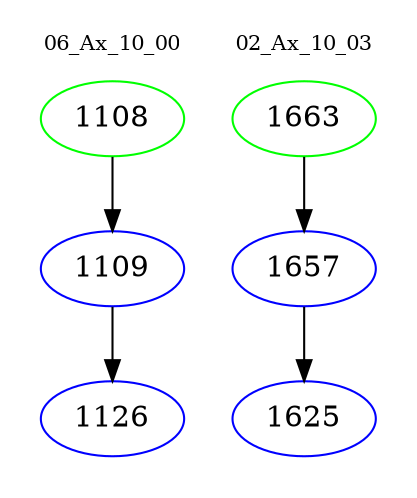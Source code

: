 digraph{
subgraph cluster_0 {
color = white
label = "06_Ax_10_00";
fontsize=10;
T0_1108 [label="1108", color="green"]
T0_1108 -> T0_1109 [color="black"]
T0_1109 [label="1109", color="blue"]
T0_1109 -> T0_1126 [color="black"]
T0_1126 [label="1126", color="blue"]
}
subgraph cluster_1 {
color = white
label = "02_Ax_10_03";
fontsize=10;
T1_1663 [label="1663", color="green"]
T1_1663 -> T1_1657 [color="black"]
T1_1657 [label="1657", color="blue"]
T1_1657 -> T1_1625 [color="black"]
T1_1625 [label="1625", color="blue"]
}
}
